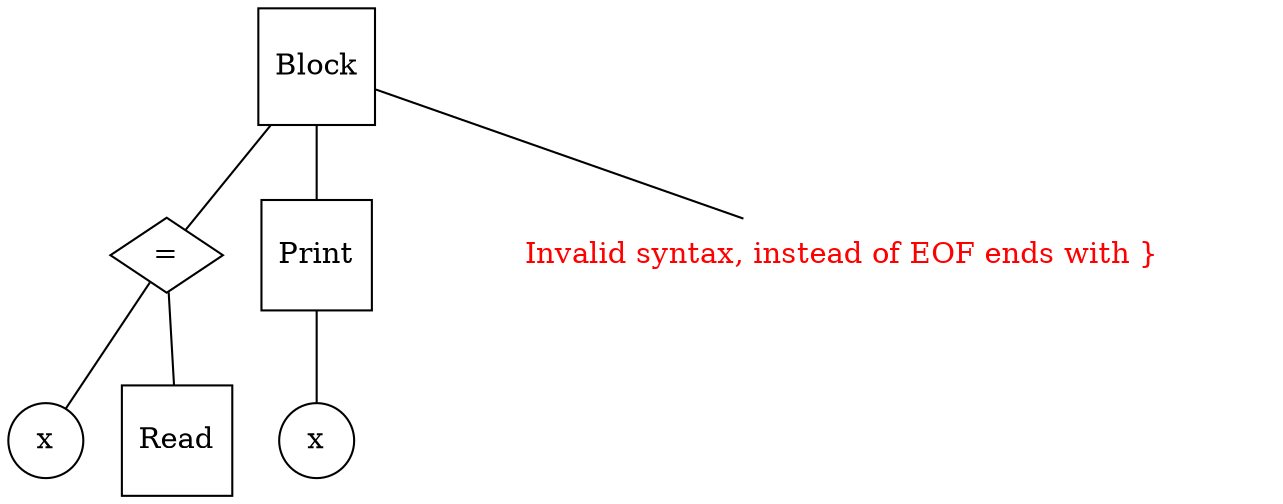 graph g {
n0 [label = "Block", shape="square"]
n1 [label = "x", shape="circle"]
n2 [label = "=", shape="diamond"]
n3 [label = "Read", shape="square"]
n4 [label = "Print", shape="square"]
n5 [label = "x", shape="circle"]
error [label = "Invalid syntax, instead of EOF ends with }", color="white", style="filled", fontcolor="red"]

"n2" -- "n1"
"n2" -- "n3"
"n0" -- "n2"
"n4" -- "n5"
"n0" -- "n4"
"n0" -- "error"
}
